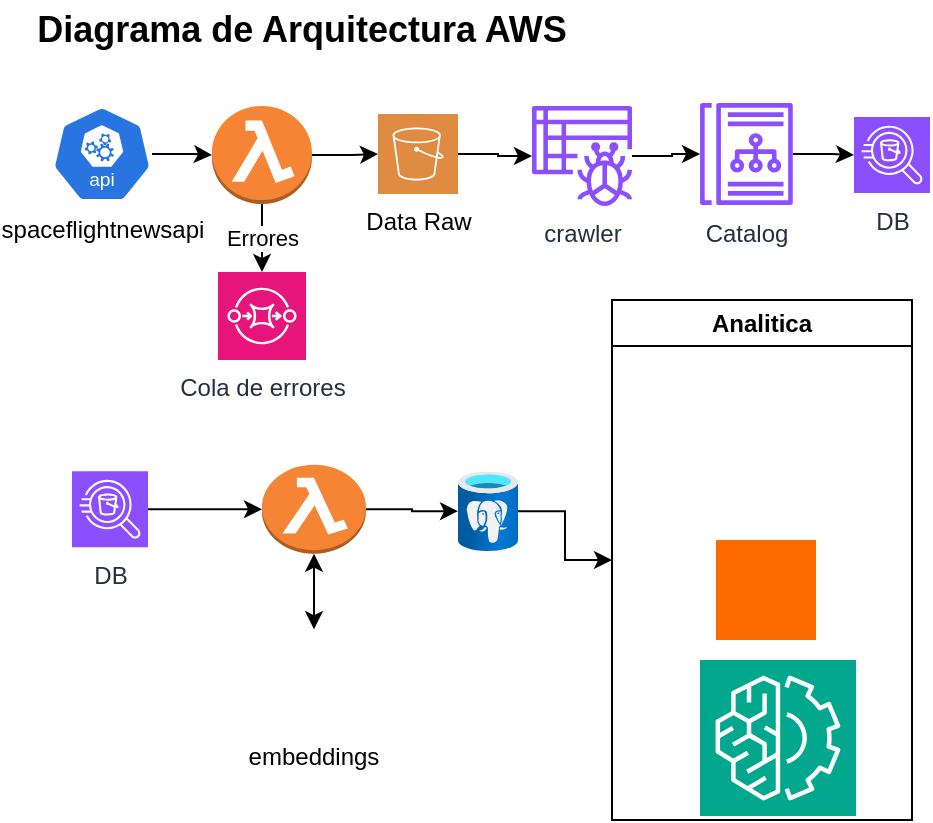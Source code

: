 <mxfile version="26.0.9">
  <diagram name="Página-1" id="5sP-3hQ8IsyCW7fVY7NP">
    <mxGraphModel dx="957" dy="478" grid="1" gridSize="10" guides="1" tooltips="1" connect="1" arrows="1" fold="1" page="1" pageScale="1" pageWidth="827" pageHeight="1169" math="0" shadow="0">
      <root>
        <mxCell id="0" />
        <mxCell id="1" parent="0" />
        <mxCell id="cGh4LljWvPgwLQH7slXu-8" style="edgeStyle=orthogonalEdgeStyle;rounded=0;orthogonalLoop=1;jettySize=auto;html=1;" edge="1" parent="1" source="cGh4LljWvPgwLQH7slXu-2" target="cGh4LljWvPgwLQH7slXu-7">
          <mxGeometry relative="1" as="geometry" />
        </mxCell>
        <mxCell id="cGh4LljWvPgwLQH7slXu-2" value="Data Raw" style="sketch=0;pointerEvents=1;shadow=0;dashed=0;html=1;strokeColor=none;fillColor=#DF8C42;labelPosition=center;verticalLabelPosition=bottom;verticalAlign=top;align=center;outlineConnect=0;shape=mxgraph.veeam2.aws_s3;" vertex="1" parent="1">
          <mxGeometry x="253" y="237" width="40" height="40" as="geometry" />
        </mxCell>
        <mxCell id="cGh4LljWvPgwLQH7slXu-3" value="spaceflightnewsapi" style="aspect=fixed;sketch=0;html=1;dashed=0;whitespace=wrap;verticalLabelPosition=bottom;verticalAlign=top;fillColor=#2875E2;strokeColor=#ffffff;points=[[0.005,0.63,0],[0.1,0.2,0],[0.9,0.2,0],[0.5,0,0],[0.995,0.63,0],[0.72,0.99,0],[0.5,1,0],[0.28,0.99,0]];shape=mxgraph.kubernetes.icon2;kubernetesLabel=1;prIcon=api" vertex="1" parent="1">
          <mxGeometry x="90" y="233" width="50" height="48" as="geometry" />
        </mxCell>
        <mxCell id="cGh4LljWvPgwLQH7slXu-6" style="edgeStyle=orthogonalEdgeStyle;rounded=0;orthogonalLoop=1;jettySize=auto;html=1;" edge="1" parent="1" source="cGh4LljWvPgwLQH7slXu-4" target="cGh4LljWvPgwLQH7slXu-2">
          <mxGeometry relative="1" as="geometry" />
        </mxCell>
        <mxCell id="cGh4LljWvPgwLQH7slXu-26" value="Errores" style="edgeStyle=orthogonalEdgeStyle;rounded=0;orthogonalLoop=1;jettySize=auto;html=1;" edge="1" parent="1" source="cGh4LljWvPgwLQH7slXu-4" target="cGh4LljWvPgwLQH7slXu-25">
          <mxGeometry relative="1" as="geometry" />
        </mxCell>
        <mxCell id="cGh4LljWvPgwLQH7slXu-4" value="" style="outlineConnect=0;dashed=0;verticalLabelPosition=bottom;verticalAlign=top;align=center;html=1;shape=mxgraph.aws3.lambda_function;fillColor=#F58534;gradientColor=none;" vertex="1" parent="1">
          <mxGeometry x="170" y="233" width="50" height="49" as="geometry" />
        </mxCell>
        <mxCell id="cGh4LljWvPgwLQH7slXu-5" style="edgeStyle=orthogonalEdgeStyle;rounded=0;orthogonalLoop=1;jettySize=auto;html=1;entryX=0;entryY=0.5;entryDx=0;entryDy=0;entryPerimeter=0;" edge="1" parent="1" source="cGh4LljWvPgwLQH7slXu-3" target="cGh4LljWvPgwLQH7slXu-4">
          <mxGeometry relative="1" as="geometry" />
        </mxCell>
        <mxCell id="cGh4LljWvPgwLQH7slXu-28" style="edgeStyle=orthogonalEdgeStyle;rounded=0;orthogonalLoop=1;jettySize=auto;html=1;" edge="1" parent="1" source="cGh4LljWvPgwLQH7slXu-7" target="cGh4LljWvPgwLQH7slXu-27">
          <mxGeometry relative="1" as="geometry" />
        </mxCell>
        <mxCell id="cGh4LljWvPgwLQH7slXu-7" value="crawler" style="sketch=0;outlineConnect=0;fontColor=#232F3E;gradientColor=none;fillColor=#8C4FFF;strokeColor=none;dashed=0;verticalLabelPosition=bottom;verticalAlign=top;align=center;html=1;fontSize=12;fontStyle=0;aspect=fixed;pointerEvents=1;shape=mxgraph.aws4.glue_crawlers;" vertex="1" parent="1">
          <mxGeometry x="330" y="233" width="50" height="50" as="geometry" />
        </mxCell>
        <mxCell id="cGh4LljWvPgwLQH7slXu-9" value="DB" style="sketch=0;points=[[0,0,0],[0.25,0,0],[0.5,0,0],[0.75,0,0],[1,0,0],[0,1,0],[0.25,1,0],[0.5,1,0],[0.75,1,0],[1,1,0],[0,0.25,0],[0,0.5,0],[0,0.75,0],[1,0.25,0],[1,0.5,0],[1,0.75,0]];outlineConnect=0;fontColor=#232F3E;fillColor=#8C4FFF;strokeColor=#ffffff;dashed=0;verticalLabelPosition=bottom;verticalAlign=top;align=center;html=1;fontSize=12;fontStyle=0;aspect=fixed;shape=mxgraph.aws4.resourceIcon;resIcon=mxgraph.aws4.athena;" vertex="1" parent="1">
          <mxGeometry x="491" y="238.5" width="38" height="38" as="geometry" />
        </mxCell>
        <mxCell id="cGh4LljWvPgwLQH7slXu-36" style="edgeStyle=orthogonalEdgeStyle;rounded=0;orthogonalLoop=1;jettySize=auto;html=1;entryX=0;entryY=0.5;entryDx=0;entryDy=0;" edge="1" parent="1" source="cGh4LljWvPgwLQH7slXu-11" target="cGh4LljWvPgwLQH7slXu-34">
          <mxGeometry relative="1" as="geometry" />
        </mxCell>
        <mxCell id="cGh4LljWvPgwLQH7slXu-11" value="" style="image;aspect=fixed;html=1;points=[];align=center;fontSize=12;image=img/lib/azure2/databases/Azure_Database_PostgreSQL_Server.svg;" vertex="1" parent="1">
          <mxGeometry x="293" y="415.61" width="30" height="40" as="geometry" />
        </mxCell>
        <mxCell id="cGh4LljWvPgwLQH7slXu-15" style="edgeStyle=orthogonalEdgeStyle;rounded=0;orthogonalLoop=1;jettySize=auto;html=1;exitX=1;exitY=0.5;exitDx=0;exitDy=0;exitPerimeter=0;" edge="1" parent="1" source="cGh4LljWvPgwLQH7slXu-13" target="cGh4LljWvPgwLQH7slXu-11">
          <mxGeometry relative="1" as="geometry" />
        </mxCell>
        <mxCell id="cGh4LljWvPgwLQH7slXu-13" value="" style="outlineConnect=0;dashed=0;verticalLabelPosition=bottom;verticalAlign=top;align=center;html=1;shape=mxgraph.aws3.lambda_function;fillColor=#F58534;gradientColor=none;" vertex="1" parent="1">
          <mxGeometry x="195" y="412.36" width="52" height="44.5" as="geometry" />
        </mxCell>
        <mxCell id="cGh4LljWvPgwLQH7slXu-17" value="embeddings" style="shape=image;verticalLabelPosition=bottom;labelBackgroundColor=default;verticalAlign=top;aspect=fixed;imageAspect=0;image=https://cloudfront-us-east-1.images.arcpublishing.com/infobae/AGX2ONRL5RGC3MQCAOOJ2YWOHM.jpg;" vertex="1" parent="1">
          <mxGeometry x="196" y="494.61" width="50" height="50" as="geometry" />
        </mxCell>
        <mxCell id="cGh4LljWvPgwLQH7slXu-21" value="&lt;b&gt;&lt;font style=&quot;font-size: 18px;&quot;&gt;Diagrama de Arquitectura AWS&lt;/font&gt;&lt;/b&gt;" style="text;html=1;align=center;verticalAlign=middle;whiteSpace=wrap;rounded=0;" vertex="1" parent="1">
          <mxGeometry x="70" y="180" width="290" height="30" as="geometry" />
        </mxCell>
        <mxCell id="cGh4LljWvPgwLQH7slXu-24" value="" style="endArrow=classic;startArrow=classic;html=1;rounded=0;entryX=0.5;entryY=1;entryDx=0;entryDy=0;entryPerimeter=0;exitX=0.5;exitY=0;exitDx=0;exitDy=0;" edge="1" parent="1" source="cGh4LljWvPgwLQH7slXu-17" target="cGh4LljWvPgwLQH7slXu-13">
          <mxGeometry width="50" height="50" relative="1" as="geometry">
            <mxPoint x="160" y="529.22" as="sourcePoint" />
            <mxPoint x="210" y="479.22" as="targetPoint" />
          </mxGeometry>
        </mxCell>
        <mxCell id="cGh4LljWvPgwLQH7slXu-25" value="Cola de errores" style="sketch=0;points=[[0,0,0],[0.25,0,0],[0.5,0,0],[0.75,0,0],[1,0,0],[0,1,0],[0.25,1,0],[0.5,1,0],[0.75,1,0],[1,1,0],[0,0.25,0],[0,0.5,0],[0,0.75,0],[1,0.25,0],[1,0.5,0],[1,0.75,0]];outlineConnect=0;fontColor=#232F3E;fillColor=#E7157B;strokeColor=#ffffff;dashed=0;verticalLabelPosition=bottom;verticalAlign=top;align=center;html=1;fontSize=12;fontStyle=0;aspect=fixed;shape=mxgraph.aws4.resourceIcon;resIcon=mxgraph.aws4.sqs;" vertex="1" parent="1">
          <mxGeometry x="173" y="316" width="44" height="44" as="geometry" />
        </mxCell>
        <mxCell id="cGh4LljWvPgwLQH7slXu-29" style="edgeStyle=orthogonalEdgeStyle;rounded=0;orthogonalLoop=1;jettySize=auto;html=1;" edge="1" parent="1" source="cGh4LljWvPgwLQH7slXu-27" target="cGh4LljWvPgwLQH7slXu-9">
          <mxGeometry relative="1" as="geometry" />
        </mxCell>
        <mxCell id="cGh4LljWvPgwLQH7slXu-27" value="Catalog" style="sketch=0;outlineConnect=0;fontColor=#232F3E;gradientColor=none;fillColor=#8C4FFF;strokeColor=none;dashed=0;verticalLabelPosition=bottom;verticalAlign=top;align=center;html=1;fontSize=12;fontStyle=0;aspect=fixed;pointerEvents=1;shape=mxgraph.aws4.datazone_business_data_catalog;" vertex="1" parent="1">
          <mxGeometry x="414" y="231.5" width="46.42" height="51" as="geometry" />
        </mxCell>
        <mxCell id="cGh4LljWvPgwLQH7slXu-31" style="edgeStyle=orthogonalEdgeStyle;rounded=0;orthogonalLoop=1;jettySize=auto;html=1;" edge="1" parent="1" source="cGh4LljWvPgwLQH7slXu-30" target="cGh4LljWvPgwLQH7slXu-13">
          <mxGeometry relative="1" as="geometry" />
        </mxCell>
        <mxCell id="cGh4LljWvPgwLQH7slXu-30" value="DB" style="sketch=0;points=[[0,0,0],[0.25,0,0],[0.5,0,0],[0.75,0,0],[1,0,0],[0,1,0],[0.25,1,0],[0.5,1,0],[0.75,1,0],[1,1,0],[0,0.25,0],[0,0.5,0],[0,0.75,0],[1,0.25,0],[1,0.5,0],[1,0.75,0]];outlineConnect=0;fontColor=#232F3E;fillColor=#8C4FFF;strokeColor=#ffffff;dashed=0;verticalLabelPosition=bottom;verticalAlign=top;align=center;html=1;fontSize=12;fontStyle=0;aspect=fixed;shape=mxgraph.aws4.resourceIcon;resIcon=mxgraph.aws4.athena;" vertex="1" parent="1">
          <mxGeometry x="100" y="415.61" width="38" height="38" as="geometry" />
        </mxCell>
        <mxCell id="cGh4LljWvPgwLQH7slXu-34" value="Analitica" style="swimlane;whiteSpace=wrap;html=1;" vertex="1" parent="1">
          <mxGeometry x="370" y="330" width="150" height="260" as="geometry" />
        </mxCell>
        <mxCell id="cGh4LljWvPgwLQH7slXu-19" value="" style="shape=image;verticalLabelPosition=bottom;labelBackgroundColor=default;verticalAlign=top;aspect=fixed;imageAspect=0;image=https://images.squarespace-cdn.com/content/v1/5b7a0a46f407b425438439ca/1535331321851-10QWGCIEEVYU0R5SVWMD/preview.png;" vertex="1" parent="cGh4LljWvPgwLQH7slXu-34">
          <mxGeometry x="15" y="30" width="124" height="82.56" as="geometry" />
        </mxCell>
        <mxCell id="cGh4LljWvPgwLQH7slXu-32" value="" style="points=[];aspect=fixed;html=1;align=center;shadow=0;dashed=0;fillColor=#FF6A00;strokeColor=none;shape=mxgraph.alibaba_cloud.imagesearch;" vertex="1" parent="cGh4LljWvPgwLQH7slXu-34">
          <mxGeometry x="52" y="120" width="50" height="50" as="geometry" />
        </mxCell>
        <mxCell id="cGh4LljWvPgwLQH7slXu-33" value="" style="sketch=0;points=[[0,0,0],[0.25,0,0],[0.5,0,0],[0.75,0,0],[1,0,0],[0,1,0],[0.25,1,0],[0.5,1,0],[0.75,1,0],[1,1,0],[0,0.25,0],[0,0.5,0],[0,0.75,0],[1,0.25,0],[1,0.5,0],[1,0.75,0]];outlineConnect=0;fontColor=#232F3E;fillColor=#01A88D;strokeColor=#ffffff;dashed=0;verticalLabelPosition=bottom;verticalAlign=top;align=center;html=1;fontSize=12;fontStyle=0;aspect=fixed;shape=mxgraph.aws4.resourceIcon;resIcon=mxgraph.aws4.machine_learning;" vertex="1" parent="cGh4LljWvPgwLQH7slXu-34">
          <mxGeometry x="44" y="180" width="78" height="78" as="geometry" />
        </mxCell>
      </root>
    </mxGraphModel>
  </diagram>
</mxfile>
